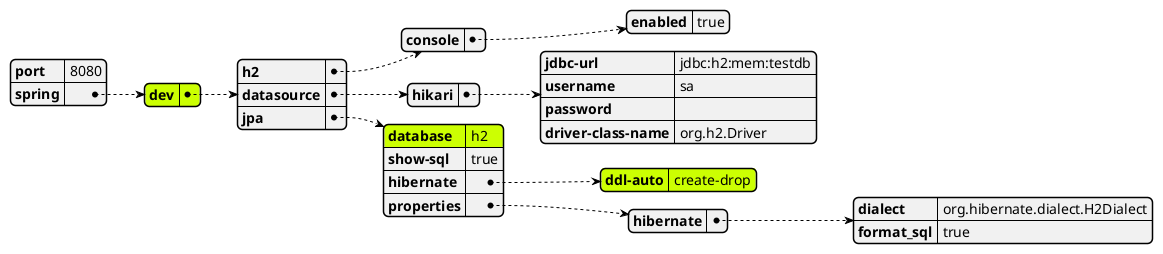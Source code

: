 @startyaml
#highlight "spring" / "dev"
#highlight "spring" / "dev" / "jpa" / "database"
#highlight "spring" / "dev" / "jpa" / "hibernate" / "ddl-auto"

port: 8080
spring:
  dev:
      h2:
        console:
          enabled: true
      datasource:
        hikari:
          jdbc-url: jdbc:h2:mem:testdb
          username: sa
          password: ""
          driver-class-name: org.h2.Driver

      jpa:
        database: h2
        show-sql: true
        hibernate:
          ddl-auto: create-drop
        properties:
          hibernate:
            dialect: org.hibernate.dialect.H2Dialect
            format_sql: true
@endyaml